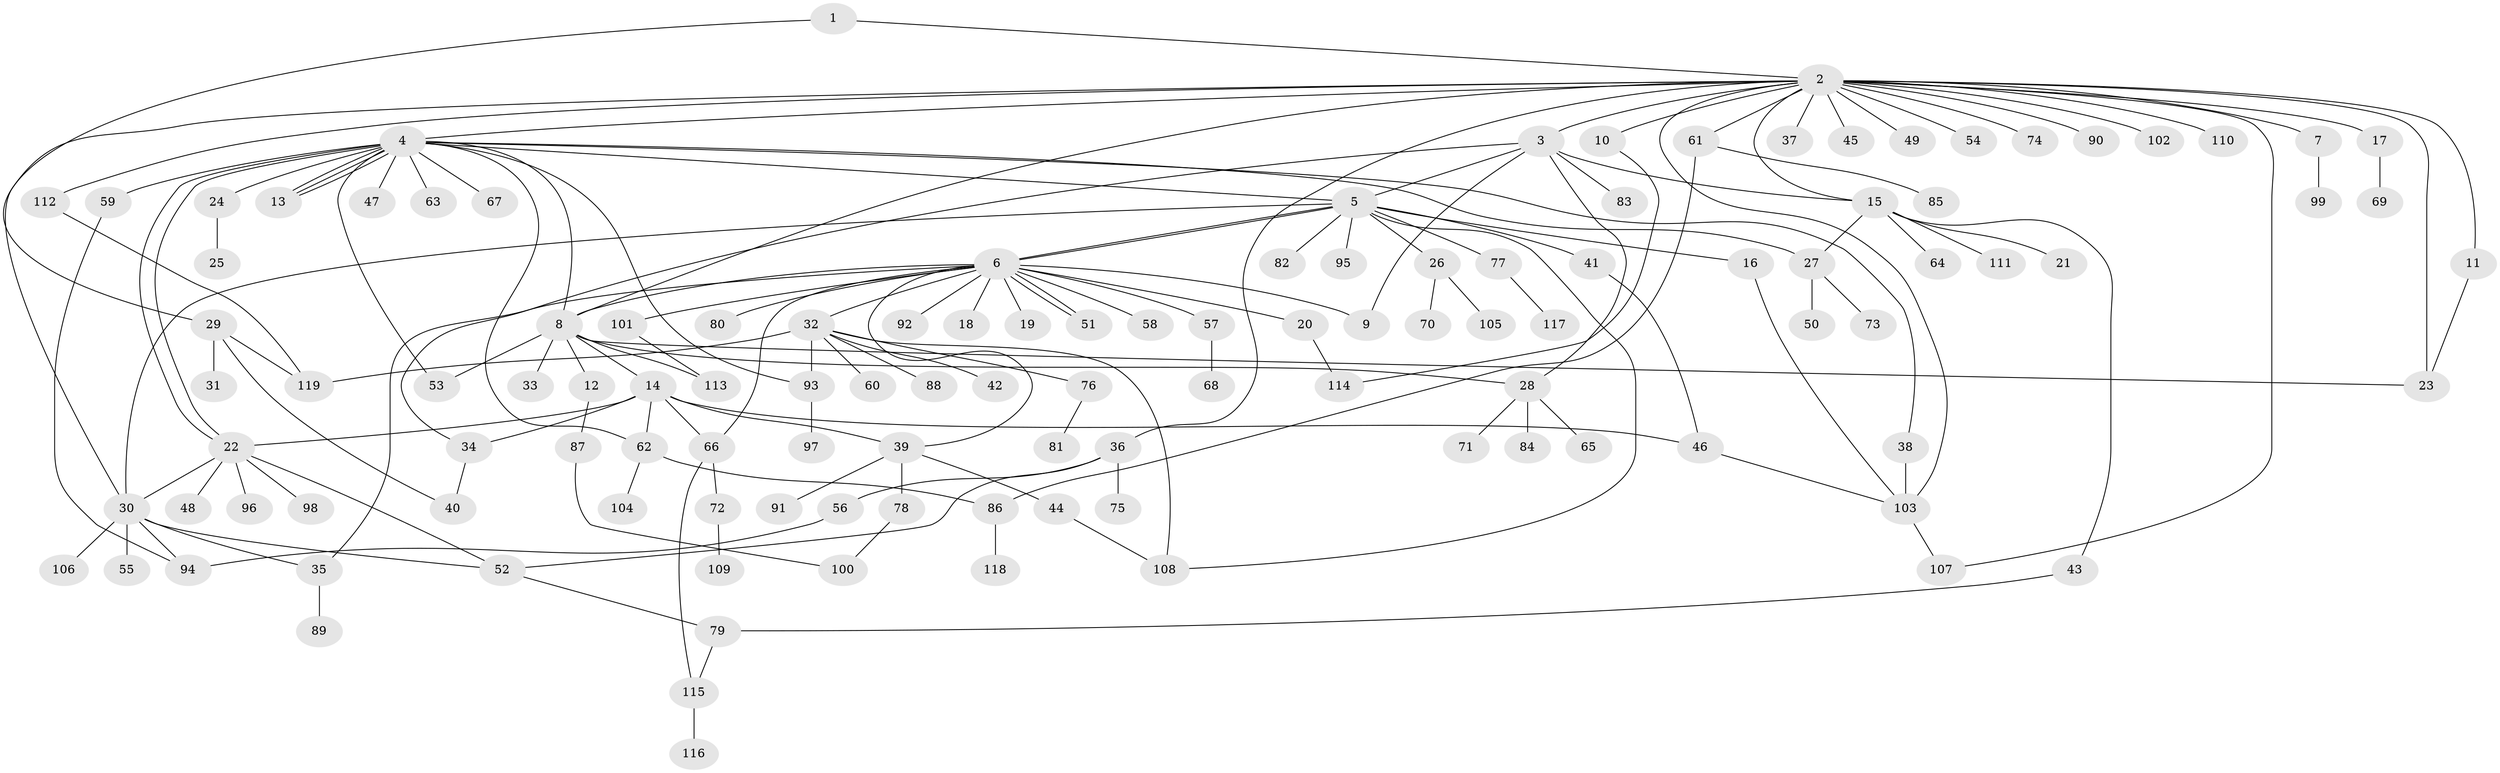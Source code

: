 // coarse degree distribution, {2: 0.25842696629213485, 23: 0.011235955056179775, 8: 0.02247191011235955, 18: 0.011235955056179775, 12: 0.011235955056179775, 25: 0.011235955056179775, 3: 0.07865168539325842, 6: 0.011235955056179775, 5: 0.033707865168539325, 1: 0.48314606741573035, 7: 0.011235955056179775, 4: 0.033707865168539325, 9: 0.02247191011235955}
// Generated by graph-tools (version 1.1) at 2025/51/02/27/25 19:51:53]
// undirected, 119 vertices, 162 edges
graph export_dot {
graph [start="1"]
  node [color=gray90,style=filled];
  1;
  2;
  3;
  4;
  5;
  6;
  7;
  8;
  9;
  10;
  11;
  12;
  13;
  14;
  15;
  16;
  17;
  18;
  19;
  20;
  21;
  22;
  23;
  24;
  25;
  26;
  27;
  28;
  29;
  30;
  31;
  32;
  33;
  34;
  35;
  36;
  37;
  38;
  39;
  40;
  41;
  42;
  43;
  44;
  45;
  46;
  47;
  48;
  49;
  50;
  51;
  52;
  53;
  54;
  55;
  56;
  57;
  58;
  59;
  60;
  61;
  62;
  63;
  64;
  65;
  66;
  67;
  68;
  69;
  70;
  71;
  72;
  73;
  74;
  75;
  76;
  77;
  78;
  79;
  80;
  81;
  82;
  83;
  84;
  85;
  86;
  87;
  88;
  89;
  90;
  91;
  92;
  93;
  94;
  95;
  96;
  97;
  98;
  99;
  100;
  101;
  102;
  103;
  104;
  105;
  106;
  107;
  108;
  109;
  110;
  111;
  112;
  113;
  114;
  115;
  116;
  117;
  118;
  119;
  1 -- 2;
  1 -- 29;
  2 -- 3;
  2 -- 4;
  2 -- 7;
  2 -- 8;
  2 -- 10;
  2 -- 11;
  2 -- 15;
  2 -- 17;
  2 -- 23;
  2 -- 30;
  2 -- 36;
  2 -- 37;
  2 -- 45;
  2 -- 49;
  2 -- 54;
  2 -- 61;
  2 -- 74;
  2 -- 90;
  2 -- 102;
  2 -- 103;
  2 -- 107;
  2 -- 110;
  2 -- 112;
  3 -- 5;
  3 -- 9;
  3 -- 15;
  3 -- 28;
  3 -- 34;
  3 -- 83;
  4 -- 5;
  4 -- 8;
  4 -- 13;
  4 -- 13;
  4 -- 13;
  4 -- 22;
  4 -- 22;
  4 -- 24;
  4 -- 27;
  4 -- 38;
  4 -- 47;
  4 -- 53;
  4 -- 59;
  4 -- 62;
  4 -- 63;
  4 -- 67;
  4 -- 93;
  5 -- 6;
  5 -- 6;
  5 -- 16;
  5 -- 26;
  5 -- 30;
  5 -- 41;
  5 -- 77;
  5 -- 82;
  5 -- 95;
  5 -- 108;
  6 -- 8;
  6 -- 9;
  6 -- 18;
  6 -- 19;
  6 -- 20;
  6 -- 32;
  6 -- 35;
  6 -- 39;
  6 -- 51;
  6 -- 51;
  6 -- 57;
  6 -- 58;
  6 -- 66;
  6 -- 80;
  6 -- 92;
  6 -- 101;
  7 -- 99;
  8 -- 12;
  8 -- 14;
  8 -- 23;
  8 -- 28;
  8 -- 33;
  8 -- 53;
  8 -- 113;
  10 -- 114;
  11 -- 23;
  12 -- 87;
  14 -- 22;
  14 -- 34;
  14 -- 39;
  14 -- 46;
  14 -- 62;
  14 -- 66;
  15 -- 21;
  15 -- 27;
  15 -- 43;
  15 -- 64;
  15 -- 111;
  16 -- 103;
  17 -- 69;
  20 -- 114;
  22 -- 30;
  22 -- 48;
  22 -- 52;
  22 -- 96;
  22 -- 98;
  24 -- 25;
  26 -- 70;
  26 -- 105;
  27 -- 50;
  27 -- 73;
  28 -- 65;
  28 -- 71;
  28 -- 84;
  29 -- 31;
  29 -- 40;
  29 -- 119;
  30 -- 35;
  30 -- 52;
  30 -- 55;
  30 -- 94;
  30 -- 106;
  32 -- 42;
  32 -- 60;
  32 -- 76;
  32 -- 88;
  32 -- 93;
  32 -- 108;
  32 -- 119;
  34 -- 40;
  35 -- 89;
  36 -- 52;
  36 -- 56;
  36 -- 75;
  38 -- 103;
  39 -- 44;
  39 -- 78;
  39 -- 91;
  41 -- 46;
  43 -- 79;
  44 -- 108;
  46 -- 103;
  52 -- 79;
  56 -- 94;
  57 -- 68;
  59 -- 94;
  61 -- 85;
  61 -- 86;
  62 -- 86;
  62 -- 104;
  66 -- 72;
  66 -- 115;
  72 -- 109;
  76 -- 81;
  77 -- 117;
  78 -- 100;
  79 -- 115;
  86 -- 118;
  87 -- 100;
  93 -- 97;
  101 -- 113;
  103 -- 107;
  112 -- 119;
  115 -- 116;
}
